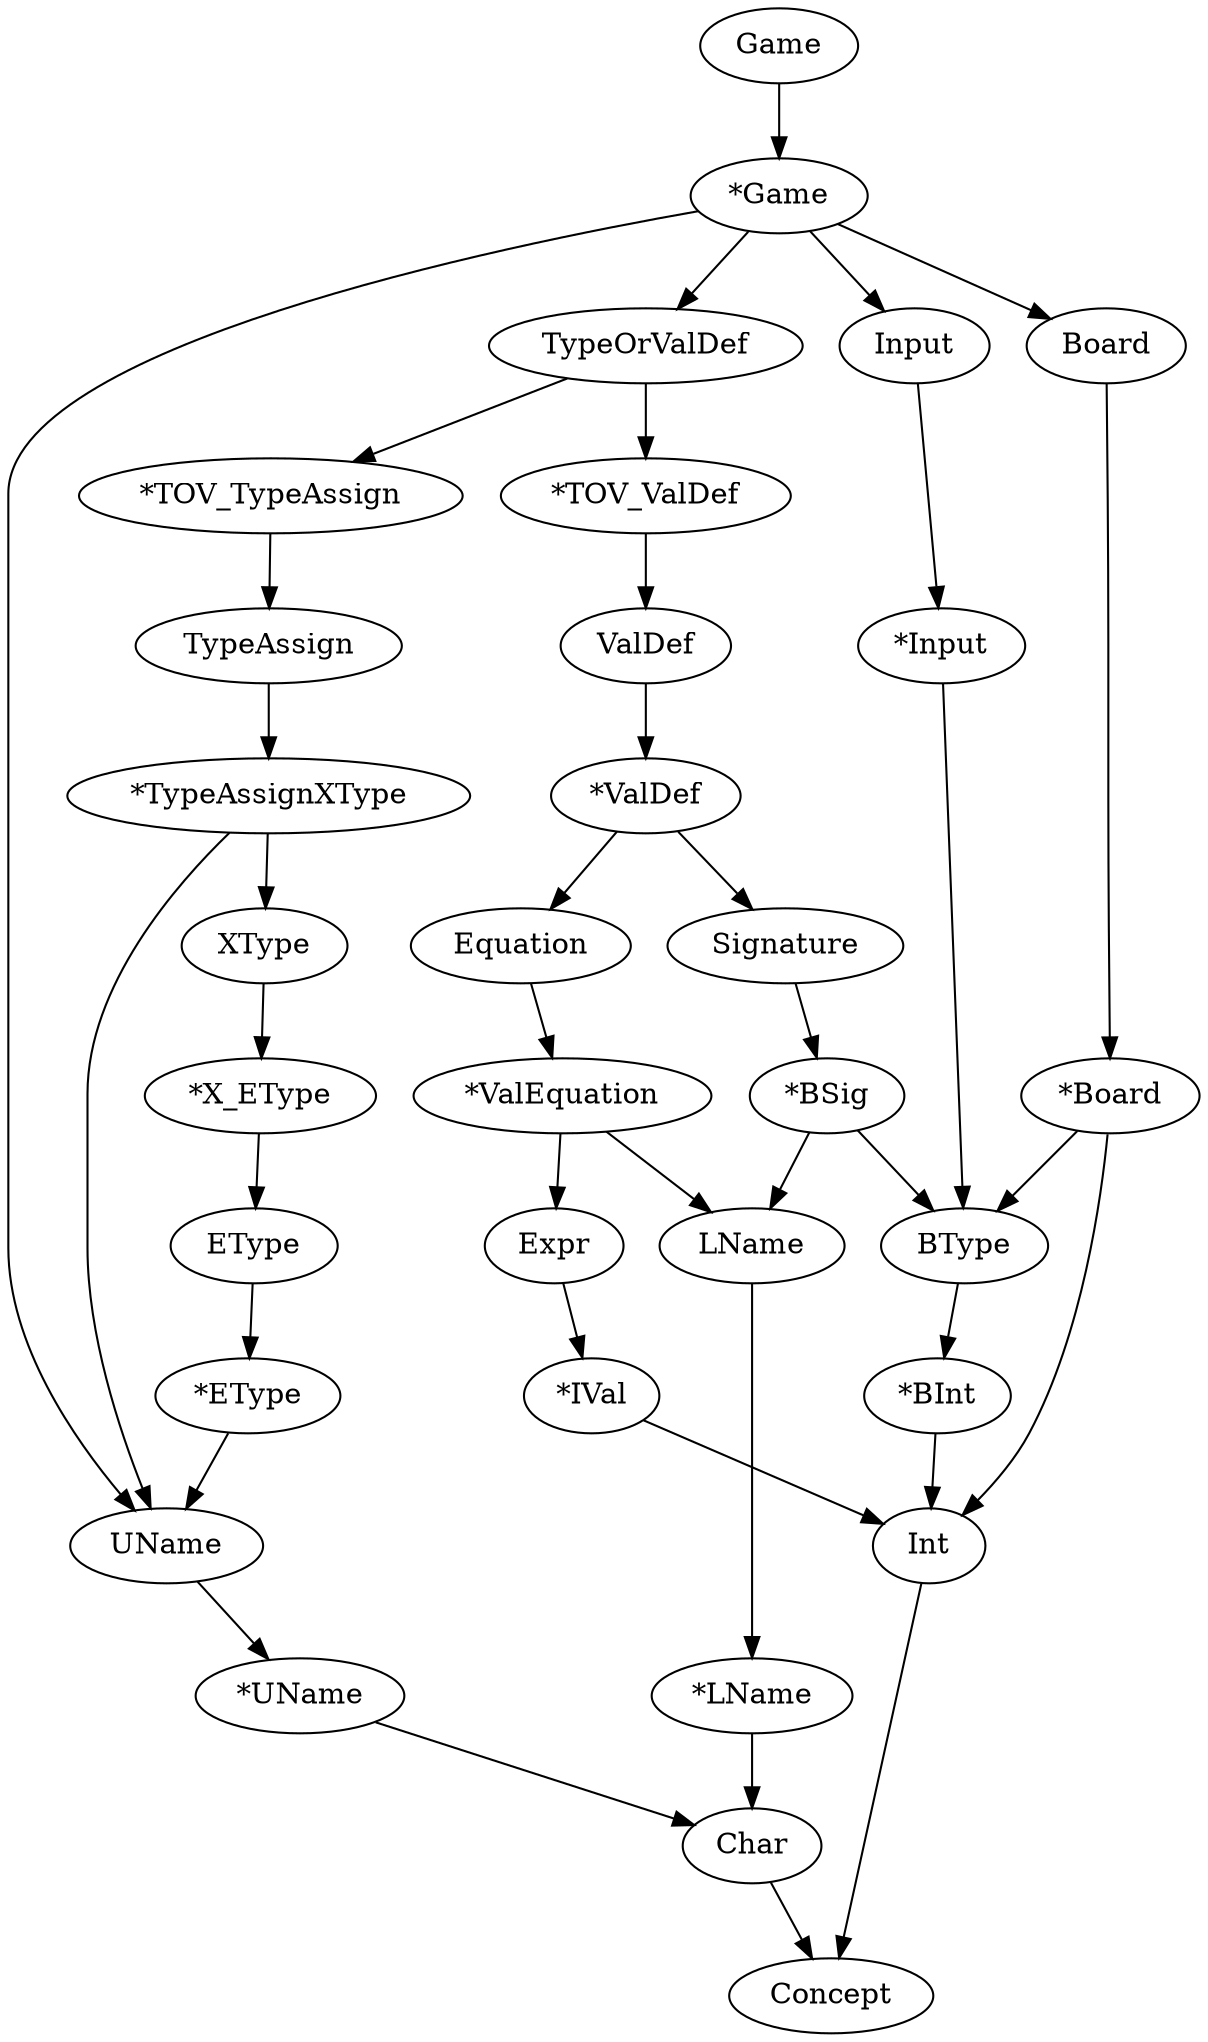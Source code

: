 strict digraph G {
Game	 [label="Game"];
TimessGame	 [label="*Game"];
UName	 [label="UName"];
TimessUName	 [label="*UName"];
Char	 [label="Char"];
Concept	 [label="Concept"];
Char	 [label="Char"];
Concept	 [label="Concept"];
TypeOrValDef	 [label="TypeOrValDef"];
TimessTOV_TypeAssign	 [label="*TOV_TypeAssign"];
TypeAssign	 [label="TypeAssign"];
TimessTypeAssignXType	 [label="*TypeAssignXType"];
UName	 [label="UName"];
TimessUName	 [label="*UName"];
Char	 [label="Char"];
Concept	 [label="Concept"];
Char	 [label="Char"];
Concept	 [label="Concept"];
XType	 [label="XType"];
TimessX_EType	 [label="*X_EType"];
EType	 [label="EType"];
TimessEType	 [label="*EType"];
UName	 [label="UName"];
TimessUName	 [label="*UName"];
Char	 [label="Char"];
Concept	 [label="Concept"];
Char	 [label="Char"];
Concept	 [label="Concept"];
TypeOrValDef	 [label="TypeOrValDef"];
TimessTOV_ValDef	 [label="*TOV_ValDef"];
ValDef	 [label="ValDef"];
TimessValDef	 [label="*ValDef"];
Signature	 [label="Signature"];
TimessBSig	 [label="*BSig"];
LName	 [label="LName"];
TimessLName	 [label="*LName"];
Char	 [label="Char"];
Concept	 [label="Concept"];
Char	 [label="Char"];
Concept	 [label="Concept"];
BType	 [label="BType"];
TimessBInt	 [label="*BInt"];
Int	 [label="Int"];
Concept	 [label="Concept"];
Equation	 [label="Equation"];
TimessValEquation	 [label="*ValEquation"];
LName	 [label="LName"];
TimessLName	 [label="*LName"];
Char	 [label="Char"];
Concept	 [label="Concept"];
Char	 [label="Char"];
Concept	 [label="Concept"];
Expr	 [label="Expr"];
TimessIVal	 [label="*IVal"];
Int	 [label="Int"];
Concept	 [label="Concept"];
Board	 [label="Board"];
TimessBoard	 [label="*Board"];
Int	 [label="Int"];
Concept	 [label="Concept"];
Int	 [label="Int"];
Concept	 [label="Concept"];
BType	 [label="BType"];
TimessBInt	 [label="*BInt"];
Int	 [label="Int"];
Concept	 [label="Concept"];
Input	 [label="Input"];
TimessInput	 [label="*Input"];
BType	 [label="BType"];
TimessBInt	 [label="*BInt"];
Int	 [label="Int"];
Concept	 [label="Concept"];
Game	->	TimessGame	 [label=""];
TimessGame	->	UName	 [label=""];
TimessGame	->	TypeOrValDef	 [label=""];
TimessGame	->	TypeOrValDef	 [label=""];
TimessGame	->	Board	 [label=""];
TimessGame	->	Input	 [label=""];
UName	->	TimessUName	 [label=""];
TimessUName	->	Char	 [label=""];
Char	->	Concept	 [label=""];
Char	->	Concept	 [label=""];
TypeOrValDef	->	TimessTOV_TypeAssign	 [label=""];
TimessTOV_TypeAssign	->	TypeAssign	 [label=""];
TypeAssign	->	TimessTypeAssignXType	 [label=""];
TimessTypeAssignXType	->	UName	 [label=""];
TimessTypeAssignXType	->	XType	 [label=""];
UName	->	TimessUName	 [label=""];
TimessUName	->	Char	 [label=""];
Char	->	Concept	 [label=""];
Char	->	Concept	 [label=""];
XType	->	TimessX_EType	 [label=""];
TimessX_EType	->	EType	 [label=""];
EType	->	TimessEType	 [label=""];
TimessEType	->	UName	 [label=""];
UName	->	TimessUName	 [label=""];
TimessUName	->	Char	 [label=""];
Char	->	Concept	 [label=""];
Char	->	Concept	 [label=""];
TypeOrValDef	->	TimessTOV_ValDef	 [label=""];
TimessTOV_ValDef	->	ValDef	 [label=""];
ValDef	->	TimessValDef	 [label=""];
TimessValDef	->	Signature	 [label=""];
TimessValDef	->	Equation	 [label=""];
Signature	->	TimessBSig	 [label=""];
TimessBSig	->	LName	 [label=""];
TimessBSig	->	BType	 [label=""];
LName	->	TimessLName	 [label=""];
TimessLName	->	Char	 [label=""];
Char	->	Concept	 [label=""];
Char	->	Concept	 [label=""];
BType	->	TimessBInt	 [label=""];
TimessBInt	->	Int	 [label=""];
Int	->	Concept	 [label=""];
Equation	->	TimessValEquation	 [label=""];
TimessValEquation	->	LName	 [label=""];
TimessValEquation	->	Expr	 [label=""];
LName	->	TimessLName	 [label=""];
TimessLName	->	Char	 [label=""];
Char	->	Concept	 [label=""];
Char	->	Concept	 [label=""];
Expr	->	TimessIVal	 [label=""];
TimessIVal	->	Int	 [label=""];
Int	->	Concept	 [label=""];
Board	->	TimessBoard	 [label=""];
TimessBoard	->	Int	 [label=""];
TimessBoard	->	Int	 [label=""];
TimessBoard	->	BType	 [label=""];
Int	->	Concept	 [label=""];
Int	->	Concept	 [label=""];
BType	->	TimessBInt	 [label=""];
TimessBInt	->	Int	 [label=""];
Int	->	Concept	 [label=""];
Input	->	TimessInput	 [label=""];
TimessInput	->	BType	 [label=""];
BType	->	TimessBInt	 [label=""];
TimessBInt	->	Int	 [label=""];
Int	->	Concept	 [label=""];

}